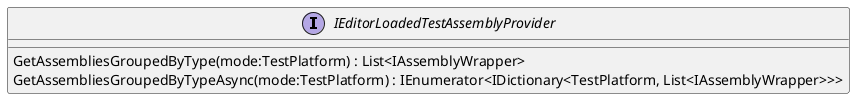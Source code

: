 @startuml
interface IEditorLoadedTestAssemblyProvider {
    GetAssembliesGroupedByType(mode:TestPlatform) : List<IAssemblyWrapper>
    GetAssembliesGroupedByTypeAsync(mode:TestPlatform) : IEnumerator<IDictionary<TestPlatform, List<IAssemblyWrapper>>>
}
@enduml
